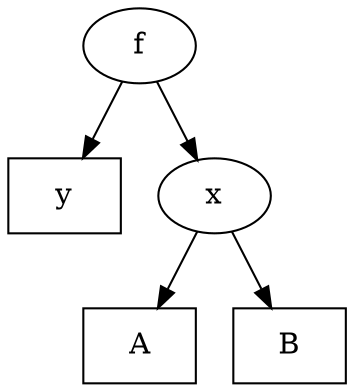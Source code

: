digraph tree {
    A[shape=box]
    B[shape=box]
    y[shape=box]
    f->y
    f->x
    x->A
    x->B
}
